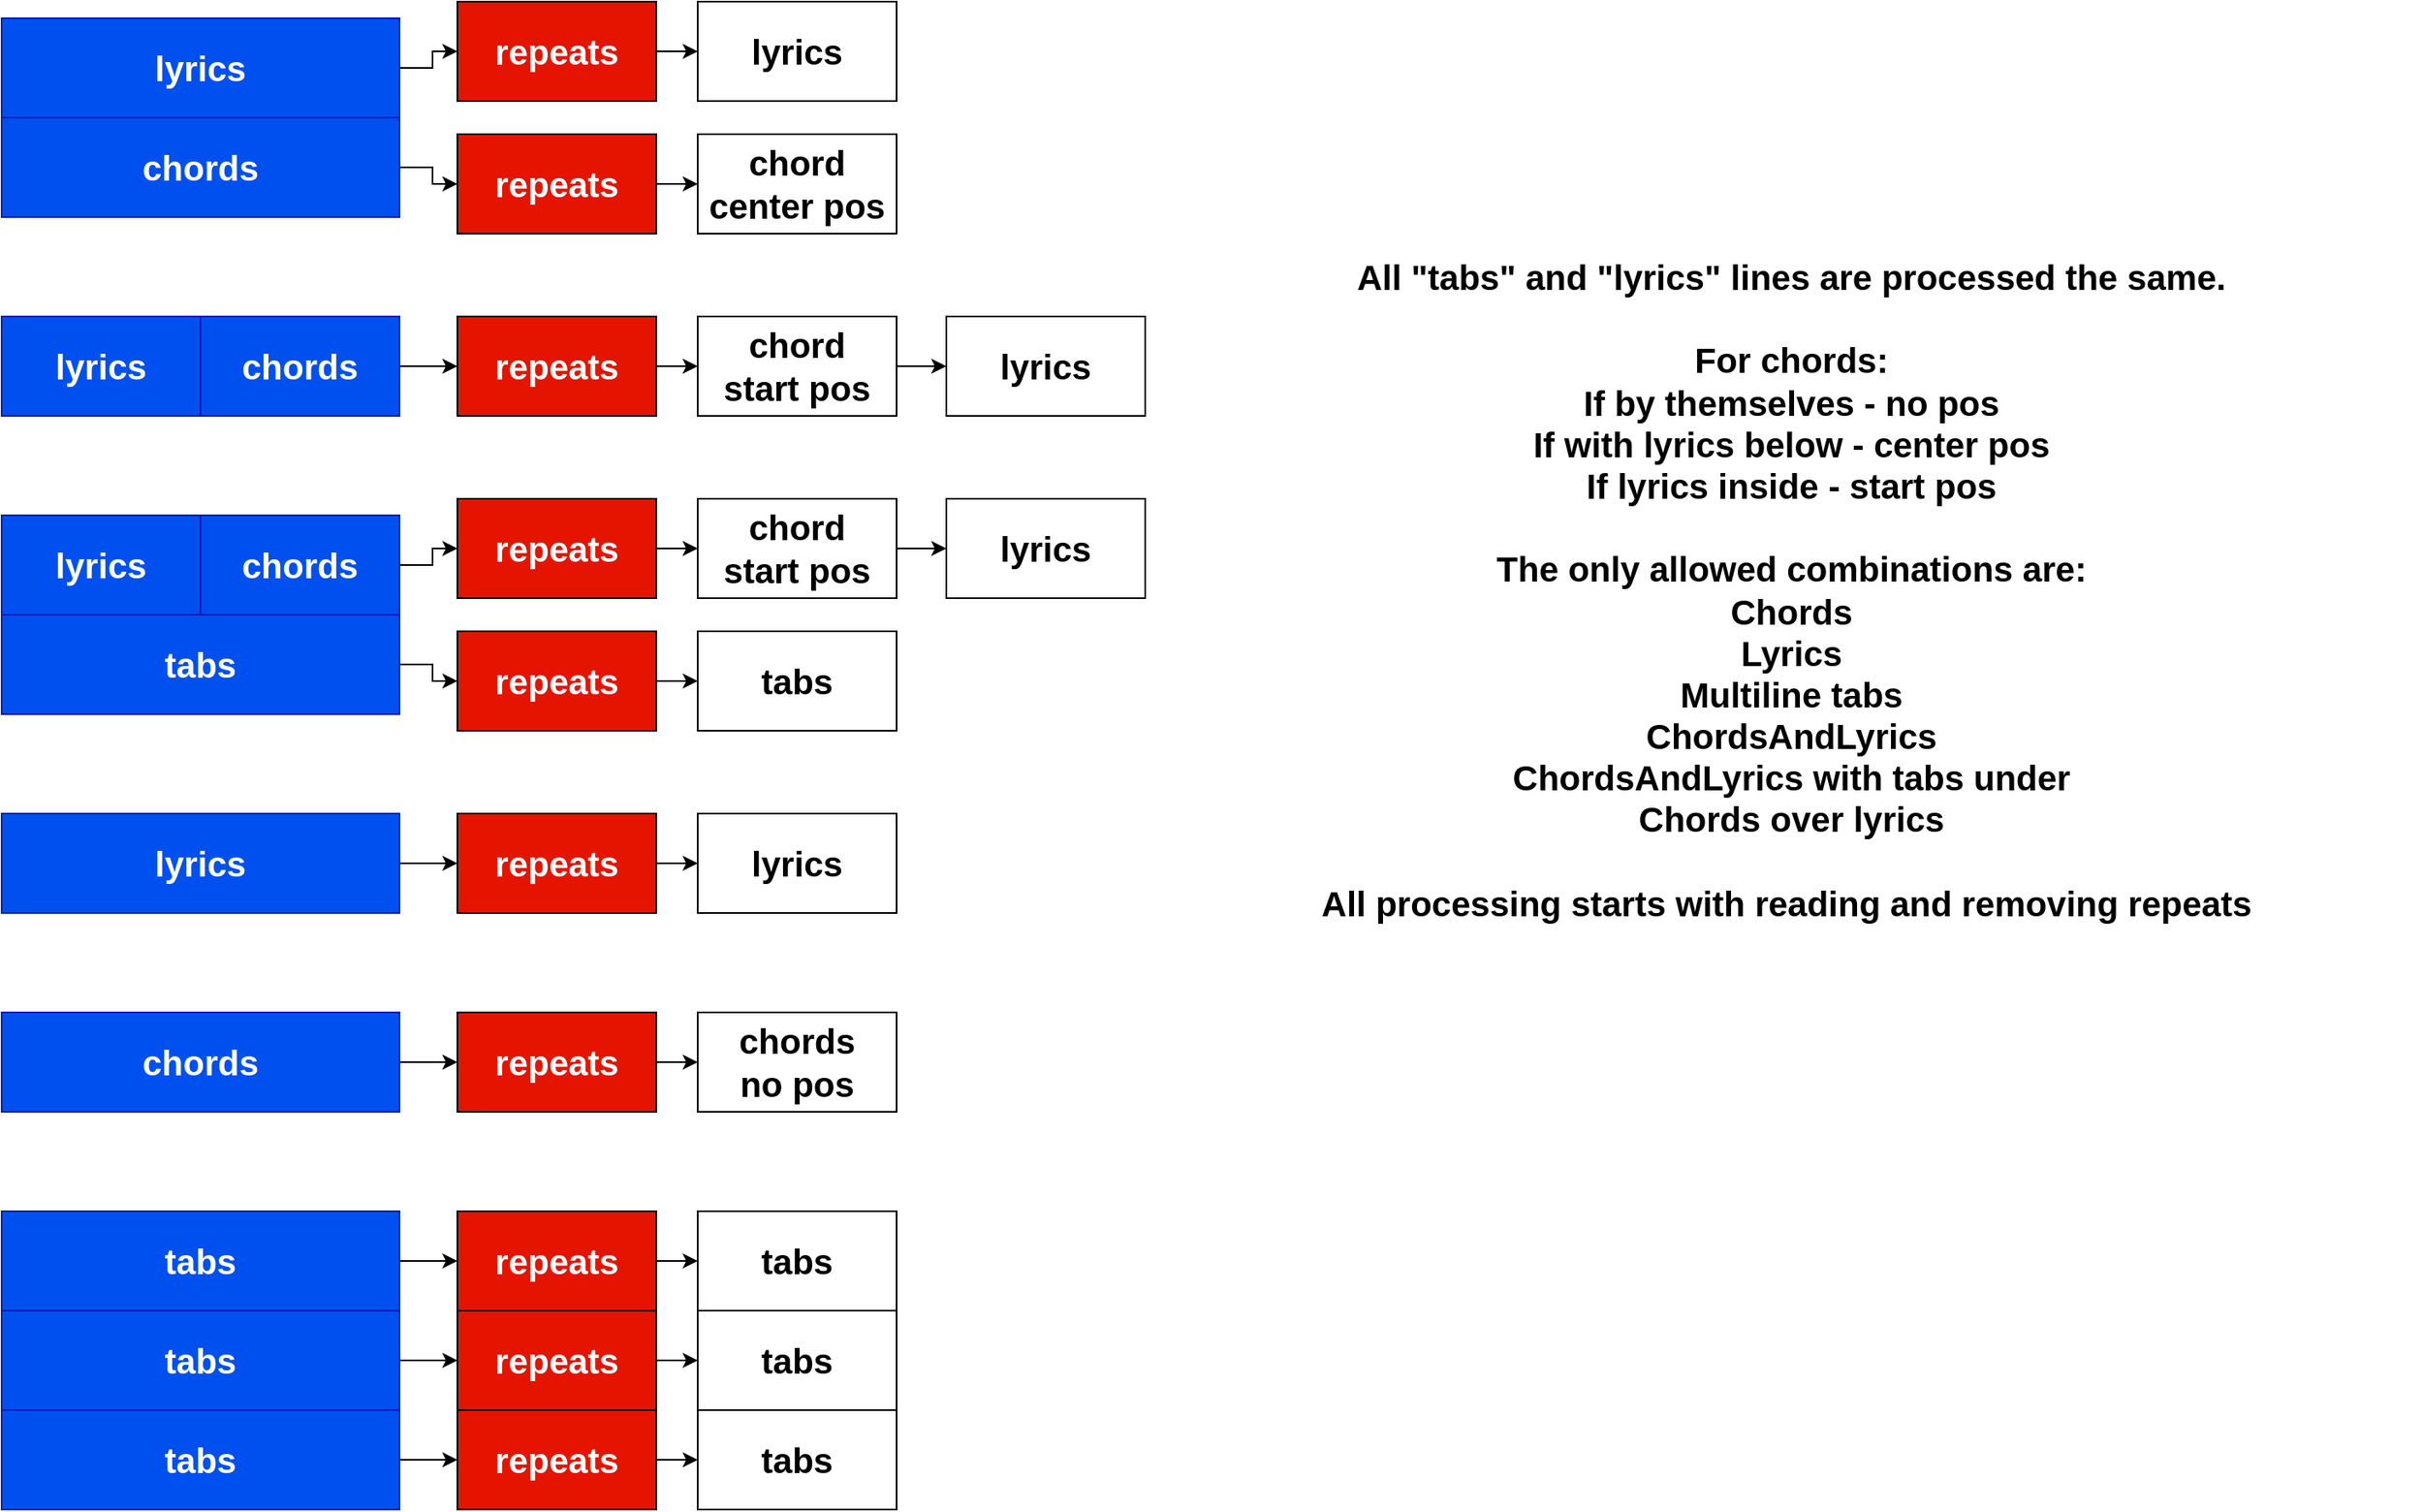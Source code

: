 <mxfile version="26.0.6">
  <diagram name="‫עמוד-1‬" id="Z2tfbFlwTh_caJZ5rbXN">
    <mxGraphModel dx="1938" dy="1160" grid="1" gridSize="10" guides="1" tooltips="1" connect="1" arrows="1" fold="1" page="0" pageScale="1" pageWidth="827" pageHeight="1169" math="0" shadow="0">
      <root>
        <mxCell id="0" />
        <mxCell id="1" parent="0" />
        <mxCell id="pR12mr9345Ex5hHzO_5S-36" style="edgeStyle=orthogonalEdgeStyle;rounded=0;orthogonalLoop=1;jettySize=auto;html=1;exitX=1;exitY=0.5;exitDx=0;exitDy=0;" edge="1" parent="1" source="pR12mr9345Ex5hHzO_5S-11" target="pR12mr9345Ex5hHzO_5S-35">
          <mxGeometry relative="1" as="geometry" />
        </mxCell>
        <mxCell id="pR12mr9345Ex5hHzO_5S-11" value="&lt;b&gt;repeats&lt;/b&gt;" style="rounded=0;whiteSpace=wrap;html=1;fontSize=21;fillColor=#e51400;fontColor=light-dark(#FFFFFF,#FFFFFF);strokeColor=default;" vertex="1" parent="1">
          <mxGeometry x="345" y="220" width="120" height="60" as="geometry" />
        </mxCell>
        <mxCell id="pR12mr9345Ex5hHzO_5S-29" style="edgeStyle=orthogonalEdgeStyle;rounded=0;orthogonalLoop=1;jettySize=auto;html=1;exitX=1;exitY=0.5;exitDx=0;exitDy=0;" edge="1" parent="1" source="pR12mr9345Ex5hHzO_5S-12" target="pR12mr9345Ex5hHzO_5S-25">
          <mxGeometry relative="1" as="geometry" />
        </mxCell>
        <mxCell id="pR12mr9345Ex5hHzO_5S-12" value="&lt;b&gt;lyrics&lt;/b&gt;" style="rounded=0;whiteSpace=wrap;html=1;fontSize=21;fillColor=#0050ef;fontColor=light-dark(#FFFFFF,#FFFFFF);strokeColor=#001DBC;" vertex="1" parent="1">
          <mxGeometry x="70" y="40" width="240" height="60" as="geometry" />
        </mxCell>
        <mxCell id="pR12mr9345Ex5hHzO_5S-28" style="edgeStyle=orthogonalEdgeStyle;rounded=0;orthogonalLoop=1;jettySize=auto;html=1;exitX=1;exitY=0.5;exitDx=0;exitDy=0;" edge="1" parent="1" source="pR12mr9345Ex5hHzO_5S-15" target="pR12mr9345Ex5hHzO_5S-27">
          <mxGeometry relative="1" as="geometry" />
        </mxCell>
        <mxCell id="pR12mr9345Ex5hHzO_5S-15" value="&lt;b&gt;chords&lt;/b&gt;" style="rounded=0;whiteSpace=wrap;html=1;fontSize=21;fillColor=#0050ef;fontColor=light-dark(#FFFFFF,#FFFFFF);strokeColor=#001DBC;" vertex="1" parent="1">
          <mxGeometry x="70" y="100" width="240" height="60" as="geometry" />
        </mxCell>
        <mxCell id="pR12mr9345Ex5hHzO_5S-16" value="&lt;b&gt;lyrics&lt;/b&gt;" style="rounded=0;whiteSpace=wrap;html=1;fontSize=21;fillColor=#0050ef;fontColor=light-dark(#FFFFFF,#FFFFFF);strokeColor=#001DBC;" vertex="1" parent="1">
          <mxGeometry x="70" y="220" width="120" height="60" as="geometry" />
        </mxCell>
        <mxCell id="pR12mr9345Ex5hHzO_5S-33" style="edgeStyle=orthogonalEdgeStyle;rounded=0;orthogonalLoop=1;jettySize=auto;html=1;exitX=1;exitY=0.5;exitDx=0;exitDy=0;" edge="1" parent="1" source="pR12mr9345Ex5hHzO_5S-17" target="pR12mr9345Ex5hHzO_5S-11">
          <mxGeometry relative="1" as="geometry" />
        </mxCell>
        <mxCell id="pR12mr9345Ex5hHzO_5S-17" value="&lt;b&gt;chords&lt;/b&gt;" style="rounded=0;whiteSpace=wrap;html=1;fontSize=21;fillColor=#0050ef;fontColor=light-dark(#FFFFFF,#FFFFFF);strokeColor=#001DBC;" vertex="1" parent="1">
          <mxGeometry x="190" y="220" width="120" height="60" as="geometry" />
        </mxCell>
        <mxCell id="pR12mr9345Ex5hHzO_5S-18" value="&lt;b&gt;lyrics&lt;/b&gt;" style="rounded=0;whiteSpace=wrap;html=1;fontSize=21;fillColor=#0050ef;fontColor=light-dark(#FFFFFF,#FFFFFF);strokeColor=#001DBC;" vertex="1" parent="1">
          <mxGeometry x="70" y="340" width="120" height="60" as="geometry" />
        </mxCell>
        <mxCell id="pR12mr9345Ex5hHzO_5S-45" style="edgeStyle=orthogonalEdgeStyle;rounded=0;orthogonalLoop=1;jettySize=auto;html=1;exitX=1;exitY=0.5;exitDx=0;exitDy=0;" edge="1" parent="1" source="pR12mr9345Ex5hHzO_5S-19" target="pR12mr9345Ex5hHzO_5S-40">
          <mxGeometry relative="1" as="geometry" />
        </mxCell>
        <mxCell id="pR12mr9345Ex5hHzO_5S-19" value="&lt;b&gt;chords&lt;/b&gt;" style="rounded=0;whiteSpace=wrap;html=1;fontSize=21;fillColor=#0050ef;fontColor=light-dark(#FFFFFF,#FFFFFF);strokeColor=#001DBC;" vertex="1" parent="1">
          <mxGeometry x="190" y="340" width="120" height="60" as="geometry" />
        </mxCell>
        <mxCell id="pR12mr9345Ex5hHzO_5S-47" style="edgeStyle=orthogonalEdgeStyle;rounded=0;orthogonalLoop=1;jettySize=auto;html=1;exitX=1;exitY=0.5;exitDx=0;exitDy=0;" edge="1" parent="1" source="pR12mr9345Ex5hHzO_5S-20" target="pR12mr9345Ex5hHzO_5S-46">
          <mxGeometry relative="1" as="geometry" />
        </mxCell>
        <mxCell id="pR12mr9345Ex5hHzO_5S-20" value="&lt;b&gt;tabs&lt;/b&gt;" style="rounded=0;whiteSpace=wrap;html=1;fontSize=21;fillColor=#0050ef;fontColor=light-dark(#FFFFFF,#FFFFFF);strokeColor=#001DBC;" vertex="1" parent="1">
          <mxGeometry x="70" y="400" width="240" height="60" as="geometry" />
        </mxCell>
        <mxCell id="pR12mr9345Ex5hHzO_5S-21" value="&lt;b&gt;lyrics&lt;/b&gt;" style="rounded=0;whiteSpace=wrap;html=1;fontSize=21;" vertex="1" parent="1">
          <mxGeometry x="490" y="30" width="120" height="60" as="geometry" />
        </mxCell>
        <mxCell id="pR12mr9345Ex5hHzO_5S-22" value="&lt;b&gt;chord&lt;/b&gt;&lt;div&gt;&lt;b&gt;center pos&lt;/b&gt;&lt;/div&gt;" style="rounded=0;whiteSpace=wrap;html=1;fontSize=21;" vertex="1" parent="1">
          <mxGeometry x="490" y="110" width="120" height="60" as="geometry" />
        </mxCell>
        <mxCell id="pR12mr9345Ex5hHzO_5S-31" style="edgeStyle=orthogonalEdgeStyle;rounded=0;orthogonalLoop=1;jettySize=auto;html=1;exitX=1;exitY=0.5;exitDx=0;exitDy=0;" edge="1" parent="1" source="pR12mr9345Ex5hHzO_5S-25" target="pR12mr9345Ex5hHzO_5S-21">
          <mxGeometry relative="1" as="geometry" />
        </mxCell>
        <mxCell id="pR12mr9345Ex5hHzO_5S-25" value="&lt;b&gt;repeats&lt;/b&gt;" style="rounded=0;whiteSpace=wrap;html=1;fontSize=21;fillColor=#e51400;fontColor=light-dark(#FFFFFF,#FFFFFF);strokeColor=default;" vertex="1" parent="1">
          <mxGeometry x="345" y="30" width="120" height="60" as="geometry" />
        </mxCell>
        <mxCell id="pR12mr9345Ex5hHzO_5S-30" style="edgeStyle=orthogonalEdgeStyle;rounded=0;orthogonalLoop=1;jettySize=auto;html=1;exitX=1;exitY=0.5;exitDx=0;exitDy=0;" edge="1" parent="1" source="pR12mr9345Ex5hHzO_5S-27" target="pR12mr9345Ex5hHzO_5S-22">
          <mxGeometry relative="1" as="geometry" />
        </mxCell>
        <mxCell id="pR12mr9345Ex5hHzO_5S-27" value="&lt;b&gt;repeats&lt;/b&gt;" style="rounded=0;whiteSpace=wrap;html=1;fontSize=21;fillColor=#e51400;fontColor=light-dark(#FFFFFF,#FFFFFF);strokeColor=default;" vertex="1" parent="1">
          <mxGeometry x="345" y="110" width="120" height="60" as="geometry" />
        </mxCell>
        <mxCell id="pR12mr9345Ex5hHzO_5S-38" style="edgeStyle=orthogonalEdgeStyle;rounded=0;orthogonalLoop=1;jettySize=auto;html=1;exitX=1;exitY=0.5;exitDx=0;exitDy=0;" edge="1" parent="1" source="pR12mr9345Ex5hHzO_5S-35" target="pR12mr9345Ex5hHzO_5S-37">
          <mxGeometry relative="1" as="geometry" />
        </mxCell>
        <mxCell id="pR12mr9345Ex5hHzO_5S-35" value="&lt;b&gt;chord&lt;/b&gt;&lt;div&gt;&lt;b&gt;start pos&lt;/b&gt;&lt;/div&gt;" style="rounded=0;whiteSpace=wrap;html=1;fontSize=21;" vertex="1" parent="1">
          <mxGeometry x="490" y="220" width="120" height="60" as="geometry" />
        </mxCell>
        <mxCell id="pR12mr9345Ex5hHzO_5S-37" value="&lt;b&gt;lyrics&lt;/b&gt;" style="rounded=0;whiteSpace=wrap;html=1;fontSize=21;" vertex="1" parent="1">
          <mxGeometry x="640" y="220" width="120" height="60" as="geometry" />
        </mxCell>
        <mxCell id="pR12mr9345Ex5hHzO_5S-39" style="edgeStyle=orthogonalEdgeStyle;rounded=0;orthogonalLoop=1;jettySize=auto;html=1;exitX=1;exitY=0.5;exitDx=0;exitDy=0;" edge="1" parent="1" source="pR12mr9345Ex5hHzO_5S-40" target="pR12mr9345Ex5hHzO_5S-43">
          <mxGeometry relative="1" as="geometry" />
        </mxCell>
        <mxCell id="pR12mr9345Ex5hHzO_5S-40" value="&lt;b&gt;repeats&lt;/b&gt;" style="rounded=0;whiteSpace=wrap;html=1;fontSize=21;fillColor=#e51400;fontColor=light-dark(#FFFFFF,#FFFFFF);strokeColor=default;" vertex="1" parent="1">
          <mxGeometry x="345" y="330" width="120" height="60" as="geometry" />
        </mxCell>
        <mxCell id="pR12mr9345Ex5hHzO_5S-42" style="edgeStyle=orthogonalEdgeStyle;rounded=0;orthogonalLoop=1;jettySize=auto;html=1;exitX=1;exitY=0.5;exitDx=0;exitDy=0;" edge="1" parent="1" source="pR12mr9345Ex5hHzO_5S-43" target="pR12mr9345Ex5hHzO_5S-44">
          <mxGeometry relative="1" as="geometry" />
        </mxCell>
        <mxCell id="pR12mr9345Ex5hHzO_5S-43" value="&lt;b&gt;chord&lt;/b&gt;&lt;div&gt;&lt;b&gt;start pos&lt;/b&gt;&lt;/div&gt;" style="rounded=0;whiteSpace=wrap;html=1;fontSize=21;" vertex="1" parent="1">
          <mxGeometry x="490" y="330" width="120" height="60" as="geometry" />
        </mxCell>
        <mxCell id="pR12mr9345Ex5hHzO_5S-44" value="&lt;b&gt;lyrics&lt;/b&gt;" style="rounded=0;whiteSpace=wrap;html=1;fontSize=21;" vertex="1" parent="1">
          <mxGeometry x="640" y="330" width="120" height="60" as="geometry" />
        </mxCell>
        <mxCell id="pR12mr9345Ex5hHzO_5S-49" style="edgeStyle=orthogonalEdgeStyle;rounded=0;orthogonalLoop=1;jettySize=auto;html=1;exitX=1;exitY=0.5;exitDx=0;exitDy=0;" edge="1" parent="1" source="pR12mr9345Ex5hHzO_5S-46" target="pR12mr9345Ex5hHzO_5S-48">
          <mxGeometry relative="1" as="geometry" />
        </mxCell>
        <mxCell id="pR12mr9345Ex5hHzO_5S-46" value="&lt;b&gt;repeats&lt;/b&gt;" style="rounded=0;whiteSpace=wrap;html=1;fontSize=21;fillColor=#e51400;fontColor=light-dark(#FFFFFF,#FFFFFF);strokeColor=default;" vertex="1" parent="1">
          <mxGeometry x="345" y="410" width="120" height="60" as="geometry" />
        </mxCell>
        <mxCell id="pR12mr9345Ex5hHzO_5S-48" value="&lt;b&gt;tabs&lt;/b&gt;" style="rounded=0;whiteSpace=wrap;html=1;fontSize=21;" vertex="1" parent="1">
          <mxGeometry x="490" y="410" width="120" height="60" as="geometry" />
        </mxCell>
        <mxCell id="pR12mr9345Ex5hHzO_5S-55" style="edgeStyle=orthogonalEdgeStyle;rounded=0;orthogonalLoop=1;jettySize=auto;html=1;exitX=1;exitY=0.5;exitDx=0;exitDy=0;" edge="1" parent="1" source="pR12mr9345Ex5hHzO_5S-51" target="pR12mr9345Ex5hHzO_5S-54">
          <mxGeometry relative="1" as="geometry" />
        </mxCell>
        <mxCell id="pR12mr9345Ex5hHzO_5S-51" value="&lt;b&gt;lyrics&lt;/b&gt;" style="rounded=0;whiteSpace=wrap;html=1;fontSize=21;fillColor=#0050ef;fontColor=light-dark(#FFFFFF,#FFFFFF);strokeColor=#001DBC;" vertex="1" parent="1">
          <mxGeometry x="70" y="520" width="240" height="60" as="geometry" />
        </mxCell>
        <mxCell id="pR12mr9345Ex5hHzO_5S-52" value="&lt;b&gt;lyrics&lt;/b&gt;" style="rounded=0;whiteSpace=wrap;html=1;fontSize=21;" vertex="1" parent="1">
          <mxGeometry x="490" y="520" width="120" height="60" as="geometry" />
        </mxCell>
        <mxCell id="pR12mr9345Ex5hHzO_5S-53" style="edgeStyle=orthogonalEdgeStyle;rounded=0;orthogonalLoop=1;jettySize=auto;html=1;exitX=1;exitY=0.5;exitDx=0;exitDy=0;" edge="1" source="pR12mr9345Ex5hHzO_5S-54" target="pR12mr9345Ex5hHzO_5S-52" parent="1">
          <mxGeometry relative="1" as="geometry" />
        </mxCell>
        <mxCell id="pR12mr9345Ex5hHzO_5S-54" value="&lt;b&gt;repeats&lt;/b&gt;" style="rounded=0;whiteSpace=wrap;html=1;fontSize=21;fillColor=#e51400;fontColor=light-dark(#FFFFFF,#FFFFFF);strokeColor=default;" vertex="1" parent="1">
          <mxGeometry x="345" y="520" width="120" height="60" as="geometry" />
        </mxCell>
        <mxCell id="pR12mr9345Ex5hHzO_5S-60" style="edgeStyle=orthogonalEdgeStyle;rounded=0;orthogonalLoop=1;jettySize=auto;html=1;exitX=1;exitY=0.5;exitDx=0;exitDy=0;" edge="1" parent="1" source="pR12mr9345Ex5hHzO_5S-56" target="pR12mr9345Ex5hHzO_5S-59">
          <mxGeometry relative="1" as="geometry" />
        </mxCell>
        <mxCell id="pR12mr9345Ex5hHzO_5S-56" value="&lt;b&gt;chords&lt;/b&gt;" style="rounded=0;whiteSpace=wrap;html=1;fontSize=21;fillColor=#0050ef;fontColor=light-dark(#FFFFFF,#FFFFFF);strokeColor=#001DBC;" vertex="1" parent="1">
          <mxGeometry x="70" y="640" width="240" height="60" as="geometry" />
        </mxCell>
        <mxCell id="pR12mr9345Ex5hHzO_5S-57" value="&lt;b&gt;chords&lt;/b&gt;&lt;div&gt;&lt;div&gt;&lt;b&gt;no pos&lt;/b&gt;&lt;/div&gt;&lt;/div&gt;" style="rounded=0;whiteSpace=wrap;html=1;fontSize=21;" vertex="1" parent="1">
          <mxGeometry x="490" y="640" width="120" height="60" as="geometry" />
        </mxCell>
        <mxCell id="pR12mr9345Ex5hHzO_5S-58" style="edgeStyle=orthogonalEdgeStyle;rounded=0;orthogonalLoop=1;jettySize=auto;html=1;exitX=1;exitY=0.5;exitDx=0;exitDy=0;" edge="1" source="pR12mr9345Ex5hHzO_5S-59" target="pR12mr9345Ex5hHzO_5S-57" parent="1">
          <mxGeometry relative="1" as="geometry" />
        </mxCell>
        <mxCell id="pR12mr9345Ex5hHzO_5S-59" value="&lt;b&gt;repeats&lt;/b&gt;" style="rounded=0;whiteSpace=wrap;html=1;fontSize=21;fillColor=#e51400;fontColor=light-dark(#FFFFFF,#FFFFFF);strokeColor=default;" vertex="1" parent="1">
          <mxGeometry x="345" y="640" width="120" height="60" as="geometry" />
        </mxCell>
        <mxCell id="pR12mr9345Ex5hHzO_5S-65" style="edgeStyle=orthogonalEdgeStyle;rounded=0;orthogonalLoop=1;jettySize=auto;html=1;exitX=1;exitY=0.5;exitDx=0;exitDy=0;" edge="1" parent="1" source="pR12mr9345Ex5hHzO_5S-61" target="pR12mr9345Ex5hHzO_5S-64">
          <mxGeometry relative="1" as="geometry" />
        </mxCell>
        <mxCell id="pR12mr9345Ex5hHzO_5S-61" value="&lt;b&gt;tabs&lt;/b&gt;" style="rounded=0;whiteSpace=wrap;html=1;fontSize=21;fillColor=#0050ef;fontColor=light-dark(#FFFFFF,#FFFFFF);strokeColor=#001DBC;" vertex="1" parent="1">
          <mxGeometry x="70" y="760" width="240" height="60" as="geometry" />
        </mxCell>
        <mxCell id="pR12mr9345Ex5hHzO_5S-62" value="&lt;b&gt;tabs&lt;/b&gt;" style="rounded=0;whiteSpace=wrap;html=1;fontSize=21;" vertex="1" parent="1">
          <mxGeometry x="490" y="760" width="120" height="60" as="geometry" />
        </mxCell>
        <mxCell id="pR12mr9345Ex5hHzO_5S-63" style="edgeStyle=orthogonalEdgeStyle;rounded=0;orthogonalLoop=1;jettySize=auto;html=1;exitX=1;exitY=0.5;exitDx=0;exitDy=0;" edge="1" source="pR12mr9345Ex5hHzO_5S-64" target="pR12mr9345Ex5hHzO_5S-62" parent="1">
          <mxGeometry relative="1" as="geometry" />
        </mxCell>
        <mxCell id="pR12mr9345Ex5hHzO_5S-64" value="&lt;b&gt;repeats&lt;/b&gt;" style="rounded=0;whiteSpace=wrap;html=1;fontSize=21;fillColor=#e51400;fontColor=light-dark(#FFFFFF,#FFFFFF);strokeColor=default;" vertex="1" parent="1">
          <mxGeometry x="345" y="760" width="120" height="60" as="geometry" />
        </mxCell>
        <mxCell id="pR12mr9345Ex5hHzO_5S-66" style="edgeStyle=orthogonalEdgeStyle;rounded=0;orthogonalLoop=1;jettySize=auto;html=1;exitX=1;exitY=0.5;exitDx=0;exitDy=0;" edge="1" parent="1" source="pR12mr9345Ex5hHzO_5S-67" target="pR12mr9345Ex5hHzO_5S-70">
          <mxGeometry relative="1" as="geometry" />
        </mxCell>
        <mxCell id="pR12mr9345Ex5hHzO_5S-67" value="&lt;b&gt;tabs&lt;/b&gt;" style="rounded=0;whiteSpace=wrap;html=1;fontSize=21;fillColor=#0050ef;fontColor=light-dark(#FFFFFF,#FFFFFF);strokeColor=#001DBC;" vertex="1" parent="1">
          <mxGeometry x="70" y="820" width="240" height="60" as="geometry" />
        </mxCell>
        <mxCell id="pR12mr9345Ex5hHzO_5S-68" value="&lt;b&gt;tabs&lt;/b&gt;" style="rounded=0;whiteSpace=wrap;html=1;fontSize=21;" vertex="1" parent="1">
          <mxGeometry x="490" y="820" width="120" height="60" as="geometry" />
        </mxCell>
        <mxCell id="pR12mr9345Ex5hHzO_5S-69" style="edgeStyle=orthogonalEdgeStyle;rounded=0;orthogonalLoop=1;jettySize=auto;html=1;exitX=1;exitY=0.5;exitDx=0;exitDy=0;" edge="1" parent="1" source="pR12mr9345Ex5hHzO_5S-70" target="pR12mr9345Ex5hHzO_5S-68">
          <mxGeometry relative="1" as="geometry" />
        </mxCell>
        <mxCell id="pR12mr9345Ex5hHzO_5S-70" value="&lt;b&gt;repeats&lt;/b&gt;" style="rounded=0;whiteSpace=wrap;html=1;fontSize=21;fillColor=#e51400;fontColor=light-dark(#FFFFFF,#FFFFFF);strokeColor=default;" vertex="1" parent="1">
          <mxGeometry x="345" y="820" width="120" height="60" as="geometry" />
        </mxCell>
        <mxCell id="pR12mr9345Ex5hHzO_5S-71" style="edgeStyle=orthogonalEdgeStyle;rounded=0;orthogonalLoop=1;jettySize=auto;html=1;exitX=1;exitY=0.5;exitDx=0;exitDy=0;" edge="1" parent="1" source="pR12mr9345Ex5hHzO_5S-72" target="pR12mr9345Ex5hHzO_5S-75">
          <mxGeometry relative="1" as="geometry" />
        </mxCell>
        <mxCell id="pR12mr9345Ex5hHzO_5S-72" value="&lt;b&gt;tabs&lt;/b&gt;" style="rounded=0;whiteSpace=wrap;html=1;fontSize=21;fillColor=#0050ef;fontColor=light-dark(#FFFFFF,#FFFFFF);strokeColor=#001DBC;" vertex="1" parent="1">
          <mxGeometry x="70" y="880" width="240" height="60" as="geometry" />
        </mxCell>
        <mxCell id="pR12mr9345Ex5hHzO_5S-73" value="&lt;b&gt;tabs&lt;/b&gt;" style="rounded=0;whiteSpace=wrap;html=1;fontSize=21;" vertex="1" parent="1">
          <mxGeometry x="490" y="880" width="120" height="60" as="geometry" />
        </mxCell>
        <mxCell id="pR12mr9345Ex5hHzO_5S-74" style="edgeStyle=orthogonalEdgeStyle;rounded=0;orthogonalLoop=1;jettySize=auto;html=1;exitX=1;exitY=0.5;exitDx=0;exitDy=0;" edge="1" parent="1" source="pR12mr9345Ex5hHzO_5S-75" target="pR12mr9345Ex5hHzO_5S-73">
          <mxGeometry relative="1" as="geometry" />
        </mxCell>
        <mxCell id="pR12mr9345Ex5hHzO_5S-75" value="&lt;b&gt;repeats&lt;/b&gt;" style="rounded=0;whiteSpace=wrap;html=1;fontSize=21;fillColor=#e51400;fontColor=light-dark(#FFFFFF,#FFFFFF);strokeColor=default;" vertex="1" parent="1">
          <mxGeometry x="345" y="880" width="120" height="60" as="geometry" />
        </mxCell>
        <mxCell id="pR12mr9345Ex5hHzO_5S-77" value="&lt;font style=&quot;font-size: 21px;&quot;&gt;&lt;b style=&quot;&quot;&gt;All &quot;tabs&quot; and &quot;lyrics&quot; lines are processed the same.&lt;/b&gt;&lt;/font&gt;&lt;div&gt;&lt;span style=&quot;font-size: 21px;&quot;&gt;&lt;b&gt;&lt;br&gt;&lt;/b&gt;&lt;/span&gt;&lt;div&gt;&lt;font style=&quot;font-size: 21px;&quot;&gt;&lt;b&gt;For chords:&lt;br&gt;If by themselves - no pos&lt;/b&gt;&lt;/font&gt;&lt;/div&gt;&lt;div&gt;&lt;font style=&quot;font-size: 21px;&quot;&gt;&lt;b&gt;If with lyrics below - center pos&lt;/b&gt;&lt;/font&gt;&lt;/div&gt;&lt;div&gt;&lt;font style=&quot;font-size: 21px;&quot;&gt;&lt;b style=&quot;&quot;&gt;If lyrics inside - start pos&lt;/b&gt;&lt;/font&gt;&lt;/div&gt;&lt;/div&gt;&lt;div&gt;&lt;font style=&quot;font-size: 21px;&quot;&gt;&lt;b style=&quot;&quot;&gt;&lt;br&gt;&lt;/b&gt;&lt;/font&gt;&lt;/div&gt;&lt;div&gt;&lt;span style=&quot;font-size: 21px;&quot;&gt;&lt;b&gt;The only allowed combinations are:&lt;br&gt;Chords&lt;br&gt;Lyrics&lt;/b&gt;&lt;/span&gt;&lt;/div&gt;&lt;div&gt;&lt;span style=&quot;font-size: 21px;&quot;&gt;&lt;b&gt;Multiline tabs&lt;/b&gt;&lt;/span&gt;&lt;/div&gt;&lt;div&gt;&lt;span style=&quot;font-size: 21px;&quot;&gt;&lt;b&gt;ChordsAndLyrics&lt;/b&gt;&lt;/span&gt;&lt;/div&gt;&lt;div&gt;&lt;span style=&quot;font-size: 21px;&quot;&gt;&lt;b&gt;ChordsAndLyrics with tabs under&lt;/b&gt;&lt;/span&gt;&lt;/div&gt;&lt;div&gt;&lt;span style=&quot;font-size: 21px;&quot;&gt;&lt;b&gt;Chords over lyrics&lt;/b&gt;&lt;/span&gt;&lt;/div&gt;&lt;div&gt;&lt;span style=&quot;font-size: 21px;&quot;&gt;&lt;b&gt;&lt;br&gt;&lt;/b&gt;&lt;/span&gt;&lt;/div&gt;&lt;div&gt;&lt;span style=&quot;font-size: 21px;&quot;&gt;&lt;b&gt;All processing starts with reading and removing repeats&amp;nbsp;&lt;/b&gt;&lt;/span&gt;&lt;/div&gt;" style="text;html=1;align=center;verticalAlign=middle;whiteSpace=wrap;rounded=0;" vertex="1" parent="1">
          <mxGeometry x="770" y="180" width="760" height="410" as="geometry" />
        </mxCell>
      </root>
    </mxGraphModel>
  </diagram>
</mxfile>

